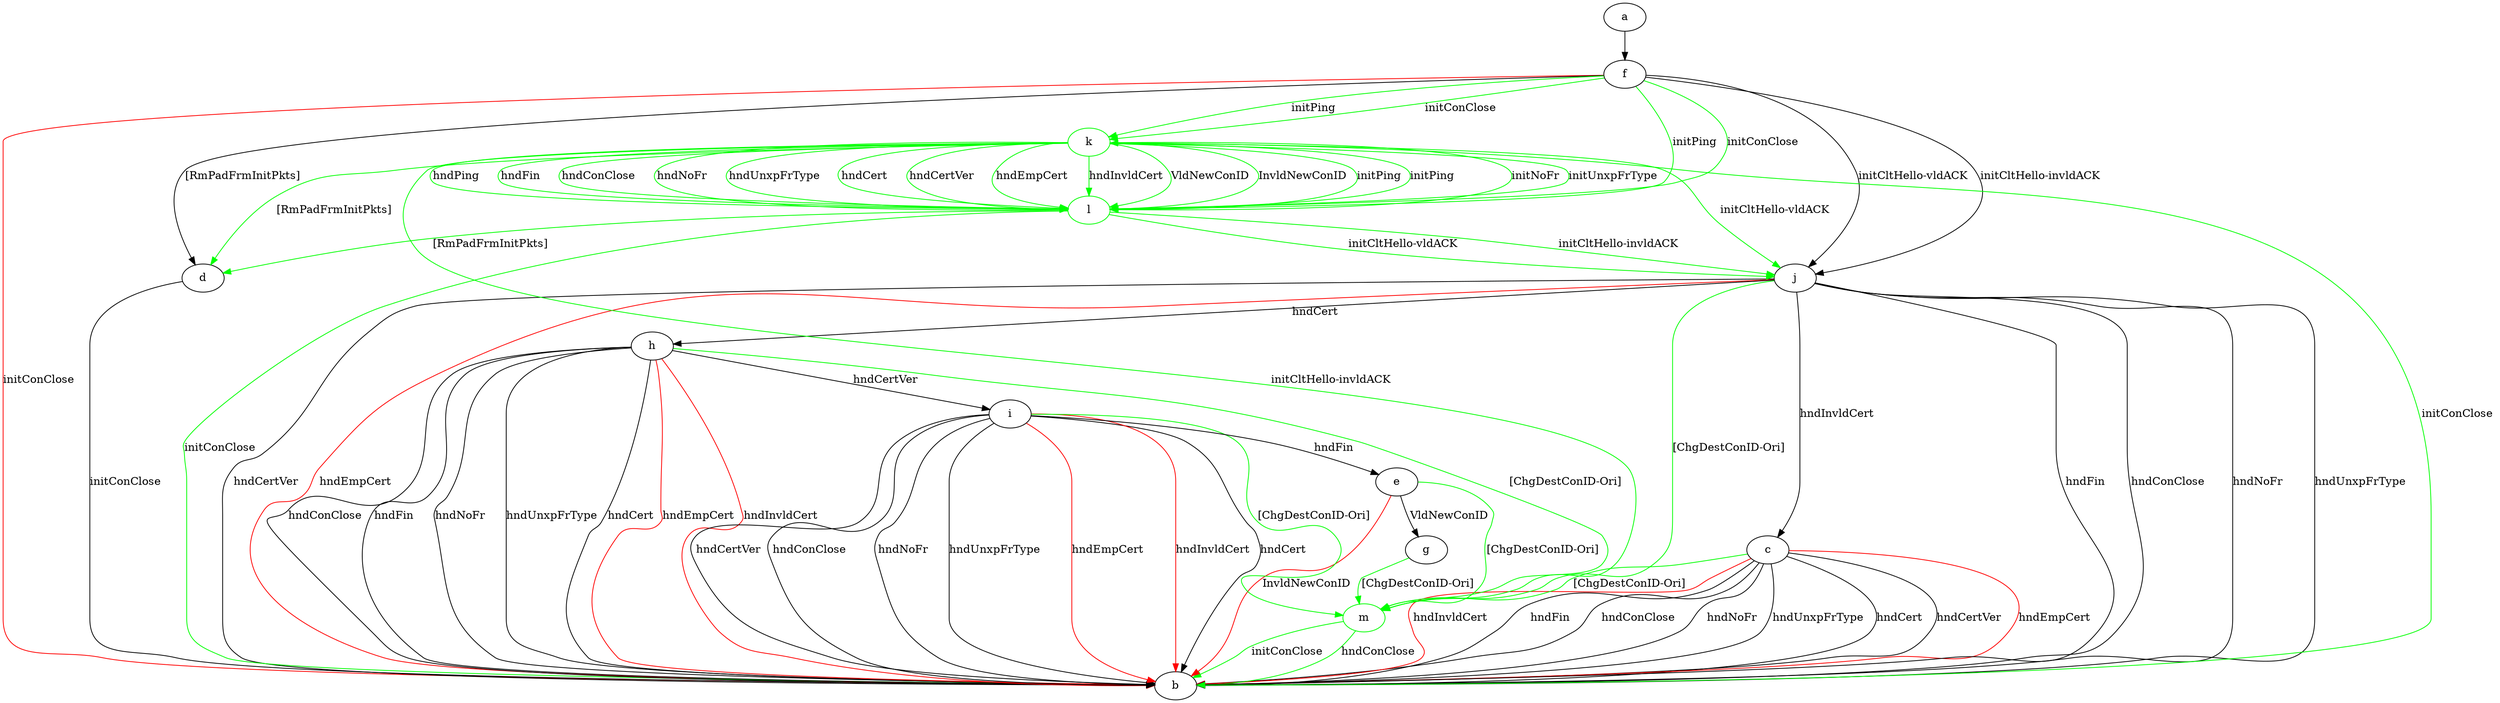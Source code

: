 digraph "" {
	a -> f	[key=0];
	c -> b	[key=0,
		label="hndFin "];
	c -> b	[key=1,
		label="hndConClose "];
	c -> b	[key=2,
		label="hndNoFr "];
	c -> b	[key=3,
		label="hndUnxpFrType "];
	c -> b	[key=4,
		label="hndCert "];
	c -> b	[key=5,
		label="hndCertVer "];
	c -> b	[key=6,
		color=red,
		label="hndEmpCert "];
	c -> b	[key=7,
		color=red,
		label="hndInvldCert "];
	m	[color=green];
	c -> m	[key=0,
		color=green,
		label="[ChgDestConID-Ori] "];
	d -> b	[key=0,
		label="initConClose "];
	e -> b	[key=0,
		color=red,
		label="InvldNewConID "];
	e -> g	[key=0,
		label="VldNewConID "];
	e -> m	[key=0,
		color=green,
		label="[ChgDestConID-Ori] "];
	f -> b	[key=0,
		color=red,
		label="initConClose "];
	f -> d	[key=0,
		label="[RmPadFrmInitPkts] "];
	f -> j	[key=0,
		label="initCltHello-vldACK "];
	f -> j	[key=1,
		label="initCltHello-invldACK "];
	k	[color=green];
	f -> k	[key=0,
		color=green,
		label="initPing "];
	f -> k	[key=1,
		color=green,
		label="initConClose "];
	l	[color=green];
	f -> l	[key=0,
		color=green,
		label="initPing "];
	f -> l	[key=1,
		color=green,
		label="initConClose "];
	g -> m	[key=0,
		color=green,
		label="[ChgDestConID-Ori] "];
	h -> b	[key=0,
		label="hndFin "];
	h -> b	[key=1,
		label="hndConClose "];
	h -> b	[key=2,
		label="hndNoFr "];
	h -> b	[key=3,
		label="hndUnxpFrType "];
	h -> b	[key=4,
		label="hndCert "];
	h -> b	[key=5,
		color=red,
		label="hndEmpCert "];
	h -> b	[key=6,
		color=red,
		label="hndInvldCert "];
	h -> i	[key=0,
		label="hndCertVer "];
	h -> m	[key=0,
		color=green,
		label="[ChgDestConID-Ori] "];
	i -> b	[key=0,
		label="hndConClose "];
	i -> b	[key=1,
		label="hndNoFr "];
	i -> b	[key=2,
		label="hndUnxpFrType "];
	i -> b	[key=3,
		label="hndCert "];
	i -> b	[key=4,
		label="hndCertVer "];
	i -> b	[key=5,
		color=red,
		label="hndEmpCert "];
	i -> b	[key=6,
		color=red,
		label="hndInvldCert "];
	i -> e	[key=0,
		label="hndFin "];
	i -> m	[key=0,
		color=green,
		label="[ChgDestConID-Ori] "];
	j -> b	[key=0,
		label="hndFin "];
	j -> b	[key=1,
		label="hndConClose "];
	j -> b	[key=2,
		label="hndNoFr "];
	j -> b	[key=3,
		label="hndUnxpFrType "];
	j -> b	[key=4,
		label="hndCertVer "];
	j -> b	[key=5,
		color=red,
		label="hndEmpCert "];
	j -> c	[key=0,
		label="hndInvldCert "];
	j -> h	[key=0,
		label="hndCert "];
	j -> m	[key=0,
		color=green,
		label="[ChgDestConID-Ori] "];
	k -> b	[key=0,
		color=green,
		label="initConClose "];
	k -> d	[key=0,
		color=green,
		label="[RmPadFrmInitPkts] "];
	k -> j	[key=0,
		color=green,
		label="initCltHello-vldACK "];
	k -> l	[key=0,
		color=green,
		label="initNoFr "];
	k -> l	[key=1,
		color=green,
		label="initUnxpFrType "];
	k -> l	[key=2,
		color=green,
		label="hndPing "];
	k -> l	[key=3,
		color=green,
		label="hndFin "];
	k -> l	[key=4,
		color=green,
		label="hndConClose "];
	k -> l	[key=5,
		color=green,
		label="hndNoFr "];
	k -> l	[key=6,
		color=green,
		label="hndUnxpFrType "];
	k -> l	[key=7,
		color=green,
		label="hndCert "];
	k -> l	[key=8,
		color=green,
		label="hndCertVer "];
	k -> l	[key=9,
		color=green,
		label="hndEmpCert "];
	k -> l	[key=10,
		color=green,
		label="hndInvldCert "];
	k -> l	[key=11,
		color=green,
		label="VldNewConID "];
	k -> l	[key=12,
		color=green,
		label="InvldNewConID "];
	k -> l	[key=13,
		color=green,
		label="initPing "];
	k -> m	[key=0,
		color=green,
		label="initCltHello-invldACK "];
	l -> b	[key=0,
		color=green,
		label="initConClose "];
	l -> d	[key=0,
		color=green,
		label="[RmPadFrmInitPkts] "];
	l -> j	[key=0,
		color=green,
		label="initCltHello-vldACK "];
	l -> j	[key=1,
		color=green,
		label="initCltHello-invldACK "];
	l -> k	[key=0,
		color=green,
		label="initPing "];
	m -> b	[key=0,
		color=green,
		label="initConClose "];
	m -> b	[key=1,
		color=green,
		label="hndConClose "];
}
